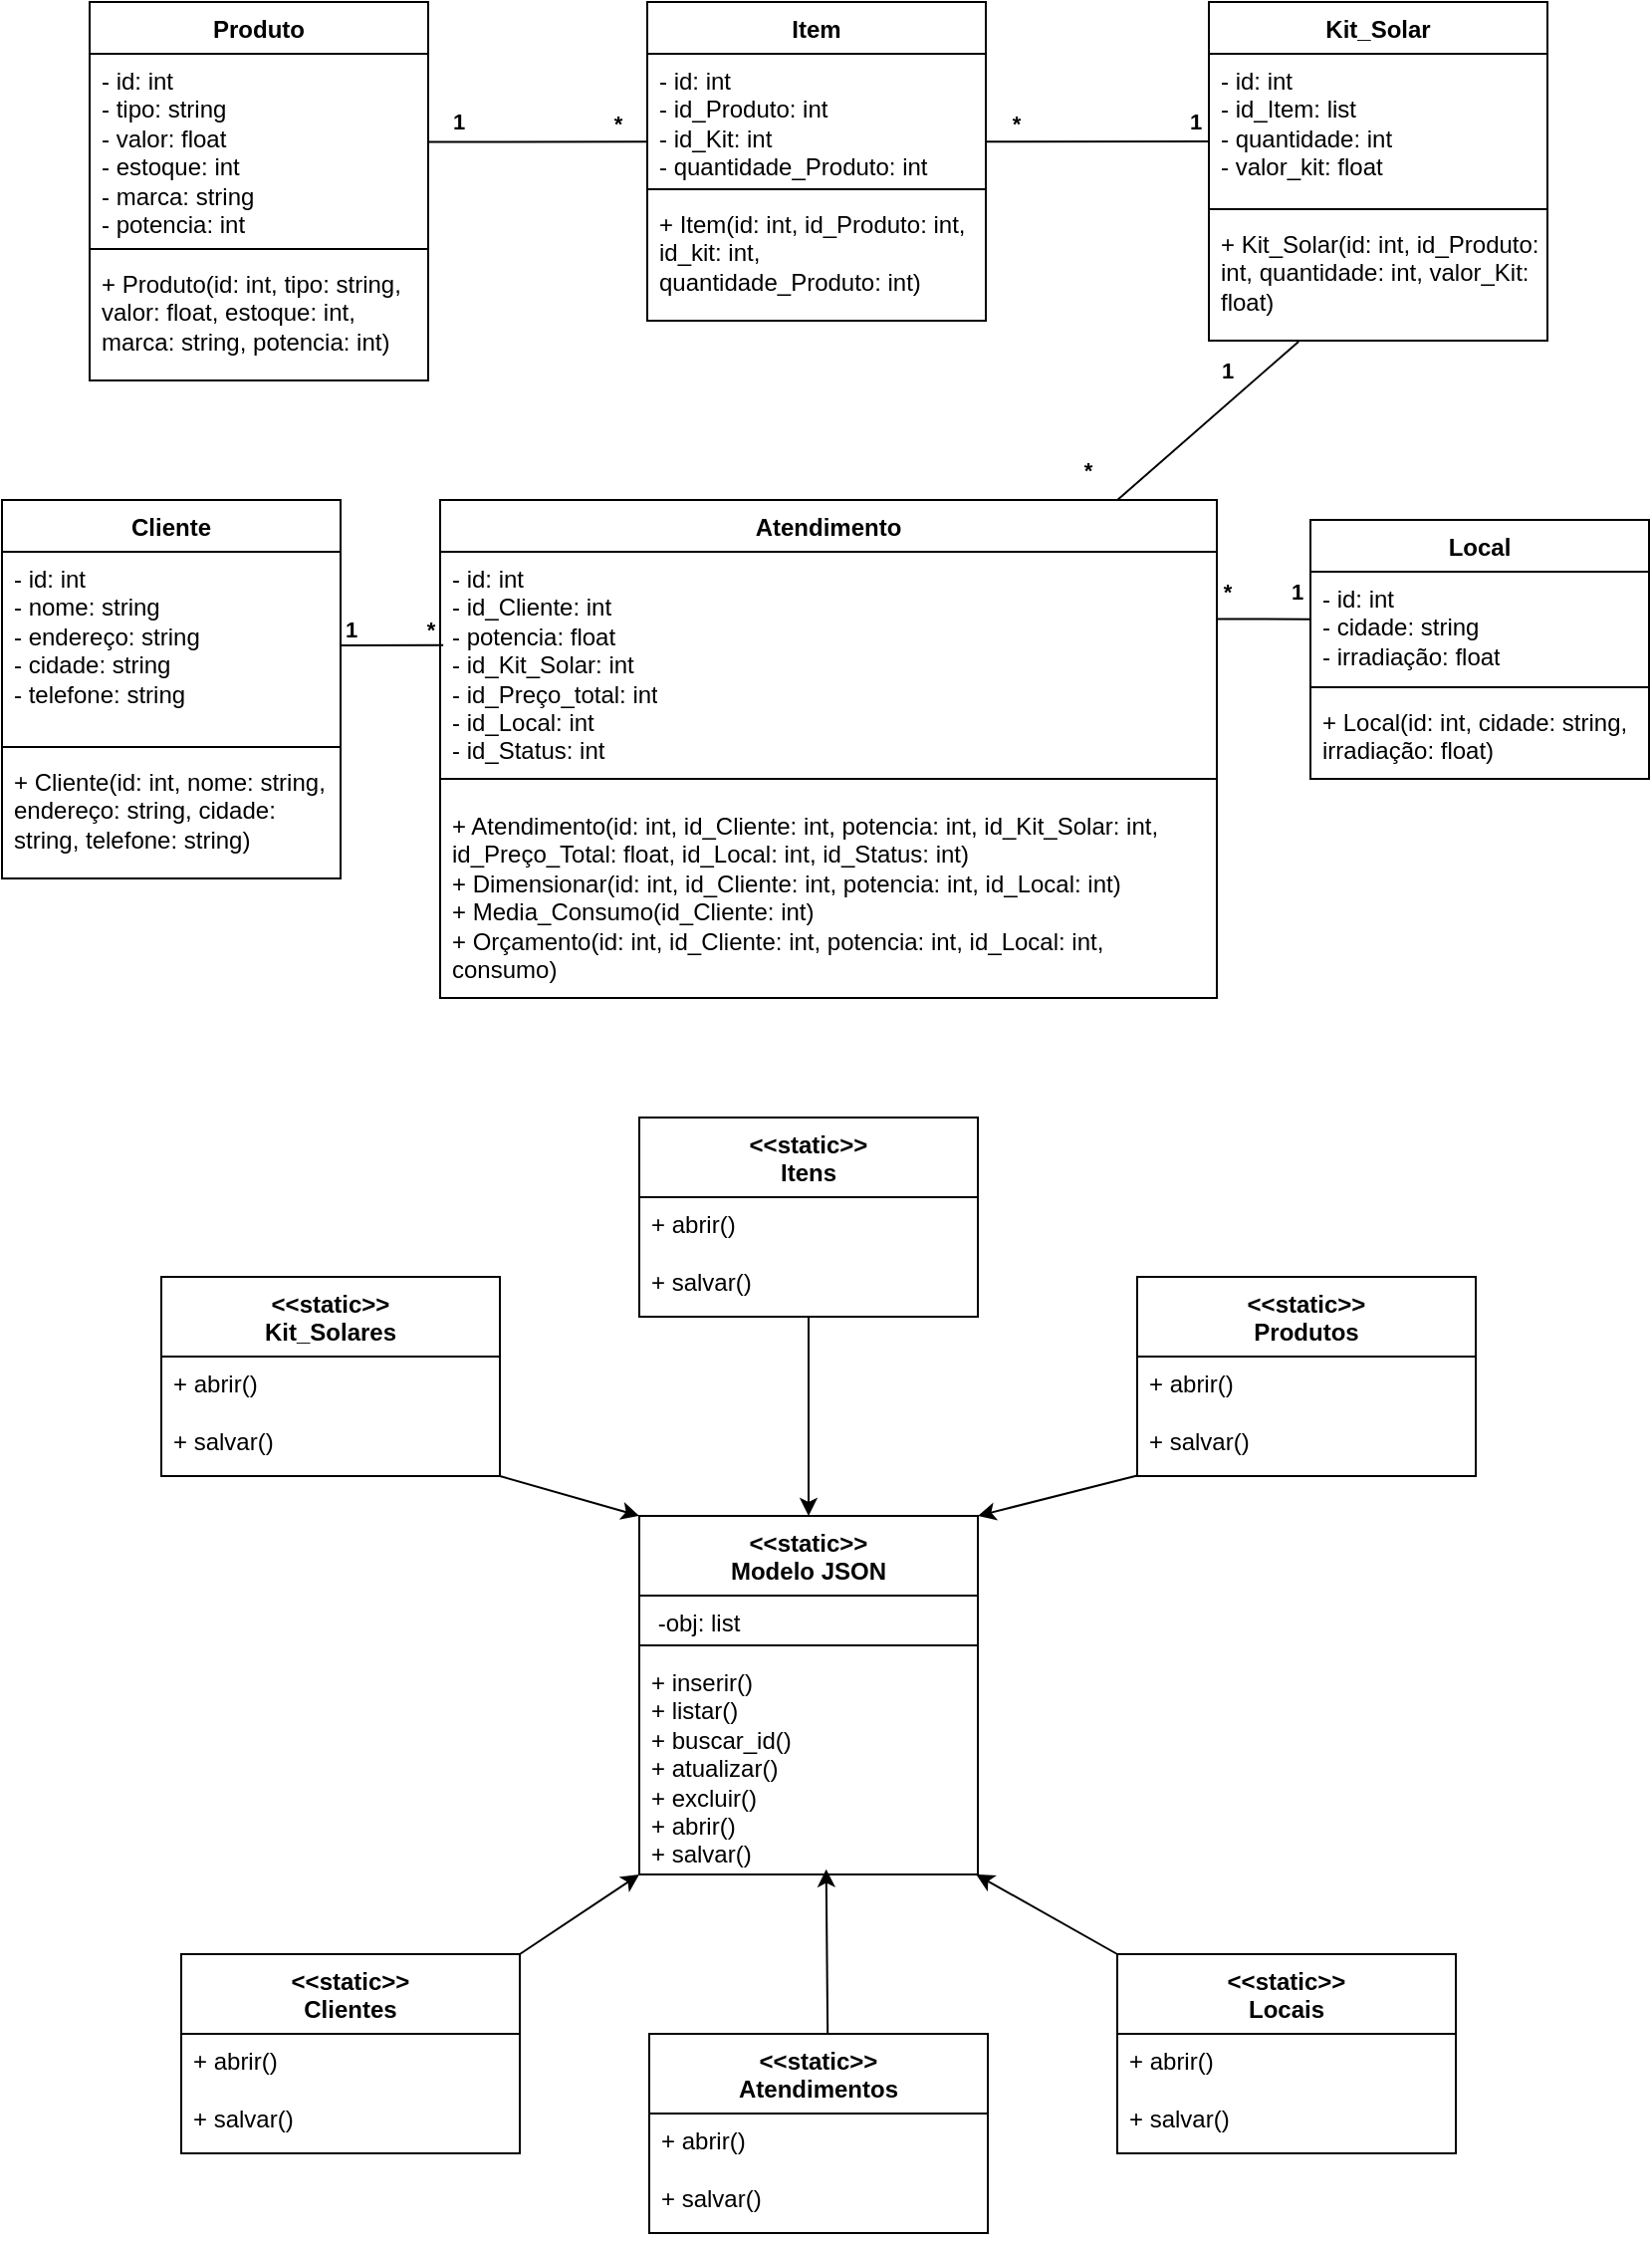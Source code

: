 <mxfile version="26.0.10">
  <diagram name="Página-1" id="raROPL-AR90-nA5Fcj93">
    <mxGraphModel dx="2390" dy="1230" grid="1" gridSize="10" guides="1" tooltips="1" connect="1" arrows="1" fold="1" page="1" pageScale="1" pageWidth="827" pageHeight="1169" math="0" shadow="0">
      <root>
        <mxCell id="0" />
        <mxCell id="1" parent="0" />
        <mxCell id="iQFdlbuYNqTvTdsV16da-6" value="Local" style="swimlane;fontStyle=1;align=center;verticalAlign=top;childLayout=stackLayout;horizontal=1;startSize=26;horizontalStack=0;resizeParent=1;resizeParentMax=0;resizeLast=0;collapsible=1;marginBottom=0;whiteSpace=wrap;html=1;" parent="1" vertex="1">
          <mxGeometry x="657" y="300" width="170" height="130" as="geometry" />
        </mxCell>
        <mxCell id="iQFdlbuYNqTvTdsV16da-7" value="- id: int&lt;div&gt;- cidade: string&lt;/div&gt;&lt;div&gt;- irradiação: float&lt;/div&gt;" style="text;strokeColor=none;fillColor=none;align=left;verticalAlign=top;spacingLeft=4;spacingRight=4;overflow=hidden;rotatable=0;points=[[0,0.5],[1,0.5]];portConstraint=eastwest;whiteSpace=wrap;html=1;" parent="iQFdlbuYNqTvTdsV16da-6" vertex="1">
          <mxGeometry y="26" width="170" height="54" as="geometry" />
        </mxCell>
        <mxCell id="iQFdlbuYNqTvTdsV16da-8" value="" style="line;strokeWidth=1;fillColor=none;align=left;verticalAlign=middle;spacingTop=-1;spacingLeft=3;spacingRight=3;rotatable=0;labelPosition=right;points=[];portConstraint=eastwest;strokeColor=inherit;" parent="iQFdlbuYNqTvTdsV16da-6" vertex="1">
          <mxGeometry y="80" width="170" height="8" as="geometry" />
        </mxCell>
        <mxCell id="iQFdlbuYNqTvTdsV16da-9" value="+ Local(id: int, cidade: string, irradiação: float)" style="text;strokeColor=none;fillColor=none;align=left;verticalAlign=top;spacingLeft=4;spacingRight=4;overflow=hidden;rotatable=0;points=[[0,0.5],[1,0.5]];portConstraint=eastwest;whiteSpace=wrap;html=1;" parent="iQFdlbuYNqTvTdsV16da-6" vertex="1">
          <mxGeometry y="88" width="170" height="42" as="geometry" />
        </mxCell>
        <mxCell id="iQFdlbuYNqTvTdsV16da-11" value="&amp;lt;&amp;lt;static&amp;gt;&amp;gt;&lt;div&gt;Modelo JSON&lt;/div&gt;" style="swimlane;fontStyle=1;align=center;verticalAlign=top;childLayout=stackLayout;horizontal=1;startSize=40;horizontalStack=0;resizeParent=1;resizeParentMax=0;resizeLast=0;collapsible=1;marginBottom=0;whiteSpace=wrap;html=1;" parent="1" vertex="1">
          <mxGeometry x="320" y="800" width="170" height="180" as="geometry" />
        </mxCell>
        <mxCell id="iQFdlbuYNqTvTdsV16da-12" value="&amp;nbsp;-obj: list" style="text;strokeColor=none;fillColor=none;align=left;verticalAlign=top;spacingLeft=4;spacingRight=4;overflow=hidden;rotatable=0;points=[[0,0.5],[1,0.5]];portConstraint=eastwest;whiteSpace=wrap;html=1;" parent="iQFdlbuYNqTvTdsV16da-11" vertex="1">
          <mxGeometry y="40" width="170" height="20" as="geometry" />
        </mxCell>
        <mxCell id="iQFdlbuYNqTvTdsV16da-13" value="" style="line;strokeWidth=1;fillColor=none;align=left;verticalAlign=middle;spacingTop=-1;spacingLeft=3;spacingRight=3;rotatable=0;labelPosition=right;points=[];portConstraint=eastwest;strokeColor=inherit;" parent="iQFdlbuYNqTvTdsV16da-11" vertex="1">
          <mxGeometry y="60" width="170" height="10" as="geometry" />
        </mxCell>
        <mxCell id="iQFdlbuYNqTvTdsV16da-14" value="+ inserir()&lt;div&gt;+ listar()&lt;/div&gt;&lt;div&gt;+ buscar_id()&lt;/div&gt;&lt;div&gt;+ atualizar()&lt;/div&gt;&lt;div&gt;+ excluir()&lt;/div&gt;&lt;div&gt;+ abrir()&lt;/div&gt;&lt;div&gt;+ salvar()&lt;/div&gt;&lt;div&gt;&lt;br&gt;&lt;/div&gt;" style="text;strokeColor=none;fillColor=none;align=left;verticalAlign=top;spacingLeft=4;spacingRight=4;overflow=hidden;rotatable=0;points=[[0,0.5],[1,0.5]];portConstraint=eastwest;whiteSpace=wrap;html=1;" parent="iQFdlbuYNqTvTdsV16da-11" vertex="1">
          <mxGeometry y="70" width="170" height="110" as="geometry" />
        </mxCell>
        <mxCell id="iQFdlbuYNqTvTdsV16da-23" style="rounded=0;orthogonalLoop=1;jettySize=auto;html=1;exitX=0;exitY=0;exitDx=0;exitDy=0;entryX=0.995;entryY=1;entryDx=0;entryDy=0;entryPerimeter=0;" parent="1" source="iQFdlbuYNqTvTdsV16da-19" target="iQFdlbuYNqTvTdsV16da-14" edge="1">
          <mxGeometry relative="1" as="geometry">
            <mxPoint x="480" y="1010" as="targetPoint" />
          </mxGeometry>
        </mxCell>
        <mxCell id="iQFdlbuYNqTvTdsV16da-19" value="&amp;lt;&amp;lt;static&amp;gt;&amp;gt;&lt;div&gt;Locais&lt;/div&gt;" style="swimlane;fontStyle=1;align=center;verticalAlign=top;childLayout=stackLayout;horizontal=1;startSize=40;horizontalStack=0;resizeParent=1;resizeParentMax=0;resizeLast=0;collapsible=1;marginBottom=0;whiteSpace=wrap;html=1;" parent="1" vertex="1">
          <mxGeometry x="560" y="1020" width="170" height="100" as="geometry" />
        </mxCell>
        <mxCell id="iQFdlbuYNqTvTdsV16da-22" value="&lt;div&gt;+ abrir()&lt;/div&gt;&lt;div&gt;&lt;br&gt;&lt;/div&gt;&lt;div&gt;+ salvar()&lt;/div&gt;&lt;div&gt;&lt;br&gt;&lt;/div&gt;" style="text;strokeColor=none;fillColor=none;align=left;verticalAlign=top;spacingLeft=4;spacingRight=4;overflow=hidden;rotatable=0;points=[[0,0.5],[1,0.5]];portConstraint=eastwest;whiteSpace=wrap;html=1;" parent="iQFdlbuYNqTvTdsV16da-19" vertex="1">
          <mxGeometry y="40" width="170" height="60" as="geometry" />
        </mxCell>
        <mxCell id="iQFdlbuYNqTvTdsV16da-24" value="Produto" style="swimlane;fontStyle=1;align=center;verticalAlign=top;childLayout=stackLayout;horizontal=1;startSize=26;horizontalStack=0;resizeParent=1;resizeParentMax=0;resizeLast=0;collapsible=1;marginBottom=0;whiteSpace=wrap;html=1;" parent="1" vertex="1">
          <mxGeometry x="44" y="40" width="170" height="190" as="geometry" />
        </mxCell>
        <mxCell id="iQFdlbuYNqTvTdsV16da-25" value="- id: int&lt;div&gt;- tipo: string&lt;/div&gt;&lt;div&gt;- valor: float&lt;/div&gt;&lt;div&gt;- estoque: int&lt;/div&gt;&lt;div&gt;- marca: string&lt;/div&gt;&lt;div&gt;- potencia: int&lt;/div&gt;" style="text;strokeColor=none;fillColor=none;align=left;verticalAlign=top;spacingLeft=4;spacingRight=4;overflow=hidden;rotatable=0;points=[[0,0.5],[1,0.5]];portConstraint=eastwest;whiteSpace=wrap;html=1;" parent="iQFdlbuYNqTvTdsV16da-24" vertex="1">
          <mxGeometry y="26" width="170" height="94" as="geometry" />
        </mxCell>
        <mxCell id="iQFdlbuYNqTvTdsV16da-26" value="" style="line;strokeWidth=1;fillColor=none;align=left;verticalAlign=middle;spacingTop=-1;spacingLeft=3;spacingRight=3;rotatable=0;labelPosition=right;points=[];portConstraint=eastwest;strokeColor=inherit;" parent="iQFdlbuYNqTvTdsV16da-24" vertex="1">
          <mxGeometry y="120" width="170" height="8" as="geometry" />
        </mxCell>
        <mxCell id="iQFdlbuYNqTvTdsV16da-27" value="+ Produto(id: int, tipo: string, valor: float, estoque: int, marca: string, potencia: int)" style="text;strokeColor=none;fillColor=none;align=left;verticalAlign=top;spacingLeft=4;spacingRight=4;overflow=hidden;rotatable=0;points=[[0,0.5],[1,0.5]];portConstraint=eastwest;whiteSpace=wrap;html=1;" parent="iQFdlbuYNqTvTdsV16da-24" vertex="1">
          <mxGeometry y="128" width="170" height="62" as="geometry" />
        </mxCell>
        <mxCell id="iQFdlbuYNqTvTdsV16da-28" value="&amp;lt;&amp;lt;static&amp;gt;&amp;gt;&lt;div&gt;Produtos&lt;/div&gt;" style="swimlane;fontStyle=1;align=center;verticalAlign=top;childLayout=stackLayout;horizontal=1;startSize=40;horizontalStack=0;resizeParent=1;resizeParentMax=0;resizeLast=0;collapsible=1;marginBottom=0;whiteSpace=wrap;html=1;" parent="1" vertex="1">
          <mxGeometry x="570" y="680" width="170" height="100" as="geometry" />
        </mxCell>
        <mxCell id="iQFdlbuYNqTvTdsV16da-29" value="&lt;div&gt;+ abrir()&lt;/div&gt;&lt;div&gt;&lt;br&gt;&lt;/div&gt;&lt;div&gt;+ salvar()&lt;/div&gt;&lt;div&gt;&lt;br&gt;&lt;/div&gt;" style="text;strokeColor=none;fillColor=none;align=left;verticalAlign=top;spacingLeft=4;spacingRight=4;overflow=hidden;rotatable=0;points=[[0,0.5],[1,0.5]];portConstraint=eastwest;whiteSpace=wrap;html=1;" parent="iQFdlbuYNqTvTdsV16da-28" vertex="1">
          <mxGeometry y="40" width="170" height="60" as="geometry" />
        </mxCell>
        <mxCell id="iQFdlbuYNqTvTdsV16da-30" style="rounded=0;orthogonalLoop=1;jettySize=auto;html=1;exitX=0.003;exitY=0.994;exitDx=0;exitDy=0;entryX=1;entryY=0;entryDx=0;entryDy=0;exitPerimeter=0;" parent="1" source="iQFdlbuYNqTvTdsV16da-29" target="iQFdlbuYNqTvTdsV16da-11" edge="1">
          <mxGeometry relative="1" as="geometry">
            <mxPoint x="500.0" y="800" as="targetPoint" />
          </mxGeometry>
        </mxCell>
        <mxCell id="iQFdlbuYNqTvTdsV16da-31" value="Item" style="swimlane;fontStyle=1;align=center;verticalAlign=top;childLayout=stackLayout;horizontal=1;startSize=26;horizontalStack=0;resizeParent=1;resizeParentMax=0;resizeLast=0;collapsible=1;marginBottom=0;whiteSpace=wrap;html=1;" parent="1" vertex="1">
          <mxGeometry x="324" y="40" width="170" height="160" as="geometry" />
        </mxCell>
        <mxCell id="iQFdlbuYNqTvTdsV16da-32" value="- id: int&lt;div&gt;- id_Produto&lt;span style=&quot;background-color: transparent; color: light-dark(rgb(0, 0, 0), rgb(255, 255, 255));&quot;&gt;: int&lt;/span&gt;&lt;/div&gt;&lt;div&gt;&lt;span style=&quot;background-color: transparent; color: light-dark(rgb(0, 0, 0), rgb(255, 255, 255));&quot;&gt;- id_Kit: int&lt;/span&gt;&lt;/div&gt;&lt;div&gt;- quantidade_Produto: int&lt;/div&gt;&lt;div&gt;&lt;br&gt;&lt;/div&gt;" style="text;strokeColor=none;fillColor=none;align=left;verticalAlign=top;spacingLeft=4;spacingRight=4;overflow=hidden;rotatable=0;points=[[0,0.5],[1,0.5]];portConstraint=eastwest;whiteSpace=wrap;html=1;" parent="iQFdlbuYNqTvTdsV16da-31" vertex="1">
          <mxGeometry y="26" width="170" height="64" as="geometry" />
        </mxCell>
        <mxCell id="iQFdlbuYNqTvTdsV16da-33" value="" style="line;strokeWidth=1;fillColor=none;align=left;verticalAlign=middle;spacingTop=-1;spacingLeft=3;spacingRight=3;rotatable=0;labelPosition=right;points=[];portConstraint=eastwest;strokeColor=inherit;" parent="iQFdlbuYNqTvTdsV16da-31" vertex="1">
          <mxGeometry y="90" width="170" height="8" as="geometry" />
        </mxCell>
        <mxCell id="iQFdlbuYNqTvTdsV16da-34" value="+ Item(id: int, id_Produto: int, id_kit: int, quantidade_Produto: int)" style="text;strokeColor=none;fillColor=none;align=left;verticalAlign=top;spacingLeft=4;spacingRight=4;overflow=hidden;rotatable=0;points=[[0,0.5],[1,0.5]];portConstraint=eastwest;whiteSpace=wrap;html=1;" parent="iQFdlbuYNqTvTdsV16da-31" vertex="1">
          <mxGeometry y="98" width="170" height="62" as="geometry" />
        </mxCell>
        <mxCell id="iQFdlbuYNqTvTdsV16da-37" style="edgeStyle=orthogonalEdgeStyle;rounded=0;orthogonalLoop=1;jettySize=auto;html=1;exitX=0.5;exitY=1;exitDx=0;exitDy=0;" parent="1" source="iQFdlbuYNqTvTdsV16da-35" target="iQFdlbuYNqTvTdsV16da-11" edge="1">
          <mxGeometry relative="1" as="geometry" />
        </mxCell>
        <mxCell id="iQFdlbuYNqTvTdsV16da-35" value="&amp;lt;&amp;lt;static&amp;gt;&amp;gt;&lt;div&gt;Itens&lt;/div&gt;" style="swimlane;fontStyle=1;align=center;verticalAlign=top;childLayout=stackLayout;horizontal=1;startSize=40;horizontalStack=0;resizeParent=1;resizeParentMax=0;resizeLast=0;collapsible=1;marginBottom=0;whiteSpace=wrap;html=1;" parent="1" vertex="1">
          <mxGeometry x="320" y="600" width="170" height="100" as="geometry" />
        </mxCell>
        <mxCell id="iQFdlbuYNqTvTdsV16da-36" value="&lt;div&gt;+ abrir()&lt;/div&gt;&lt;div&gt;&lt;br&gt;&lt;/div&gt;&lt;div&gt;+ salvar()&lt;/div&gt;&lt;div&gt;&lt;br&gt;&lt;/div&gt;" style="text;strokeColor=none;fillColor=none;align=left;verticalAlign=top;spacingLeft=4;spacingRight=4;overflow=hidden;rotatable=0;points=[[0,0.5],[1,0.5]];portConstraint=eastwest;whiteSpace=wrap;html=1;" parent="iQFdlbuYNqTvTdsV16da-35" vertex="1">
          <mxGeometry y="40" width="170" height="60" as="geometry" />
        </mxCell>
        <mxCell id="iQFdlbuYNqTvTdsV16da-38" value="Kit_Solar" style="swimlane;fontStyle=1;align=center;verticalAlign=top;childLayout=stackLayout;horizontal=1;startSize=26;horizontalStack=0;resizeParent=1;resizeParentMax=0;resizeLast=0;collapsible=1;marginBottom=0;whiteSpace=wrap;html=1;" parent="1" vertex="1">
          <mxGeometry x="606" y="40" width="170" height="170" as="geometry" />
        </mxCell>
        <mxCell id="iQFdlbuYNqTvTdsV16da-39" value="- id: int&lt;div&gt;- id_Item: list&lt;/div&gt;&lt;div&gt;- quantidade: int&lt;/div&gt;&lt;div&gt;- valor_kit: float&lt;/div&gt;&lt;div&gt;&lt;br&gt;&lt;/div&gt;" style="text;strokeColor=none;fillColor=none;align=left;verticalAlign=top;spacingLeft=4;spacingRight=4;overflow=hidden;rotatable=0;points=[[0,0.5],[1,0.5]];portConstraint=eastwest;whiteSpace=wrap;html=1;" parent="iQFdlbuYNqTvTdsV16da-38" vertex="1">
          <mxGeometry y="26" width="170" height="74" as="geometry" />
        </mxCell>
        <mxCell id="iQFdlbuYNqTvTdsV16da-40" value="" style="line;strokeWidth=1;fillColor=none;align=left;verticalAlign=middle;spacingTop=-1;spacingLeft=3;spacingRight=3;rotatable=0;labelPosition=right;points=[];portConstraint=eastwest;strokeColor=inherit;" parent="iQFdlbuYNqTvTdsV16da-38" vertex="1">
          <mxGeometry y="100" width="170" height="8" as="geometry" />
        </mxCell>
        <mxCell id="iQFdlbuYNqTvTdsV16da-41" value="+ Kit_Solar(id: int, id_Produto: int, quantidade: int, valor_Kit: float)" style="text;strokeColor=none;fillColor=none;align=left;verticalAlign=top;spacingLeft=4;spacingRight=4;overflow=hidden;rotatable=0;points=[[0,0.5],[1,0.5]];portConstraint=eastwest;whiteSpace=wrap;html=1;" parent="iQFdlbuYNqTvTdsV16da-38" vertex="1">
          <mxGeometry y="108" width="170" height="62" as="geometry" />
        </mxCell>
        <mxCell id="iQFdlbuYNqTvTdsV16da-42" value="&amp;lt;&amp;lt;static&amp;gt;&amp;gt;&lt;div&gt;Kit_Solares&lt;/div&gt;" style="swimlane;fontStyle=1;align=center;verticalAlign=top;childLayout=stackLayout;horizontal=1;startSize=40;horizontalStack=0;resizeParent=1;resizeParentMax=0;resizeLast=0;collapsible=1;marginBottom=0;whiteSpace=wrap;html=1;" parent="1" vertex="1">
          <mxGeometry x="80" y="680" width="170" height="100" as="geometry" />
        </mxCell>
        <mxCell id="iQFdlbuYNqTvTdsV16da-43" value="&lt;div&gt;+ abrir()&lt;/div&gt;&lt;div&gt;&lt;br&gt;&lt;/div&gt;&lt;div&gt;+ salvar()&lt;/div&gt;&lt;div&gt;&lt;br&gt;&lt;/div&gt;" style="text;strokeColor=none;fillColor=none;align=left;verticalAlign=top;spacingLeft=4;spacingRight=4;overflow=hidden;rotatable=0;points=[[0,0.5],[1,0.5]];portConstraint=eastwest;whiteSpace=wrap;html=1;" parent="iQFdlbuYNqTvTdsV16da-42" vertex="1">
          <mxGeometry y="40" width="170" height="60" as="geometry" />
        </mxCell>
        <mxCell id="iQFdlbuYNqTvTdsV16da-44" style="rounded=0;orthogonalLoop=1;jettySize=auto;html=1;exitX=1;exitY=1;exitDx=0;exitDy=0;entryX=0;entryY=0;entryDx=0;entryDy=0;" parent="1" source="iQFdlbuYNqTvTdsV16da-42" target="iQFdlbuYNqTvTdsV16da-11" edge="1">
          <mxGeometry relative="1" as="geometry" />
        </mxCell>
        <mxCell id="K4epWRoawKhQq49OXqEP-1" value="Cliente" style="swimlane;fontStyle=1;align=center;verticalAlign=top;childLayout=stackLayout;horizontal=1;startSize=26;horizontalStack=0;resizeParent=1;resizeParentMax=0;resizeLast=0;collapsible=1;marginBottom=0;whiteSpace=wrap;html=1;" parent="1" vertex="1">
          <mxGeometry y="290" width="170" height="190" as="geometry" />
        </mxCell>
        <mxCell id="K4epWRoawKhQq49OXqEP-2" value="- id: int&lt;div&gt;- nome: string&lt;/div&gt;&lt;div&gt;- endereço: string&lt;/div&gt;&lt;div&gt;- cidade: string&lt;/div&gt;&lt;div&gt;- telefone: string&lt;/div&gt;&lt;div&gt;&lt;br&gt;&lt;/div&gt;&lt;div&gt;&lt;br&gt;&lt;/div&gt;" style="text;strokeColor=none;fillColor=none;align=left;verticalAlign=top;spacingLeft=4;spacingRight=4;overflow=hidden;rotatable=0;points=[[0,0.5],[1,0.5]];portConstraint=eastwest;whiteSpace=wrap;html=1;" parent="K4epWRoawKhQq49OXqEP-1" vertex="1">
          <mxGeometry y="26" width="170" height="94" as="geometry" />
        </mxCell>
        <mxCell id="K4epWRoawKhQq49OXqEP-3" value="" style="line;strokeWidth=1;fillColor=none;align=left;verticalAlign=middle;spacingTop=-1;spacingLeft=3;spacingRight=3;rotatable=0;labelPosition=right;points=[];portConstraint=eastwest;strokeColor=inherit;" parent="K4epWRoawKhQq49OXqEP-1" vertex="1">
          <mxGeometry y="120" width="170" height="8" as="geometry" />
        </mxCell>
        <mxCell id="K4epWRoawKhQq49OXqEP-4" value="+ Cliente(id: int, nome: string, endereço: string, cidade: string, telefone: string)" style="text;strokeColor=none;fillColor=none;align=left;verticalAlign=top;spacingLeft=4;spacingRight=4;overflow=hidden;rotatable=0;points=[[0,0.5],[1,0.5]];portConstraint=eastwest;whiteSpace=wrap;html=1;" parent="K4epWRoawKhQq49OXqEP-1" vertex="1">
          <mxGeometry y="128" width="170" height="62" as="geometry" />
        </mxCell>
        <mxCell id="K4epWRoawKhQq49OXqEP-5" value="&amp;lt;&amp;lt;static&amp;gt;&amp;gt;&lt;div&gt;Clientes&lt;/div&gt;" style="swimlane;fontStyle=1;align=center;verticalAlign=top;childLayout=stackLayout;horizontal=1;startSize=40;horizontalStack=0;resizeParent=1;resizeParentMax=0;resizeLast=0;collapsible=1;marginBottom=0;whiteSpace=wrap;html=1;" parent="1" vertex="1">
          <mxGeometry x="90" y="1020" width="170" height="100" as="geometry" />
        </mxCell>
        <mxCell id="K4epWRoawKhQq49OXqEP-6" value="&lt;div&gt;+ abrir()&lt;/div&gt;&lt;div&gt;&lt;br&gt;&lt;/div&gt;&lt;div&gt;+ salvar()&lt;/div&gt;&lt;div&gt;&lt;br&gt;&lt;/div&gt;" style="text;strokeColor=none;fillColor=none;align=left;verticalAlign=top;spacingLeft=4;spacingRight=4;overflow=hidden;rotatable=0;points=[[0,0.5],[1,0.5]];portConstraint=eastwest;whiteSpace=wrap;html=1;" parent="K4epWRoawKhQq49OXqEP-5" vertex="1">
          <mxGeometry y="40" width="170" height="60" as="geometry" />
        </mxCell>
        <mxCell id="K4epWRoawKhQq49OXqEP-7" style="rounded=0;orthogonalLoop=1;jettySize=auto;html=1;exitX=1;exitY=0;exitDx=0;exitDy=0;entryX=0;entryY=1;entryDx=0;entryDy=0;entryPerimeter=0;" parent="1" source="K4epWRoawKhQq49OXqEP-5" target="iQFdlbuYNqTvTdsV16da-14" edge="1">
          <mxGeometry relative="1" as="geometry" />
        </mxCell>
        <mxCell id="K4epWRoawKhQq49OXqEP-8" value="Atendimento" style="swimlane;fontStyle=1;align=center;verticalAlign=top;childLayout=stackLayout;horizontal=1;startSize=26;horizontalStack=0;resizeParent=1;resizeParentMax=0;resizeLast=0;collapsible=1;marginBottom=0;whiteSpace=wrap;html=1;" parent="1" vertex="1">
          <mxGeometry x="220" y="290" width="390" height="250" as="geometry" />
        </mxCell>
        <mxCell id="K4epWRoawKhQq49OXqEP-9" value="&lt;div&gt;&lt;div&gt;- id: int&lt;div&gt;- id_Cliente: int&lt;/div&gt;&lt;div&gt;- potencia: float&lt;/div&gt;&lt;div&gt;- id_Kit_Solar: int&lt;/div&gt;&lt;div&gt;- id_Preço_total: int&lt;/div&gt;&lt;div&gt;- id_Local: int&lt;/div&gt;&lt;div&gt;- id_Status: int&lt;/div&gt;&lt;div&gt;&lt;br&gt;&lt;/div&gt;&lt;/div&gt;&lt;/div&gt;" style="text;strokeColor=none;fillColor=none;align=left;verticalAlign=top;spacingLeft=4;spacingRight=4;overflow=hidden;rotatable=0;points=[[0,0.5],[1,0.5]];portConstraint=eastwest;whiteSpace=wrap;html=1;" parent="K4epWRoawKhQq49OXqEP-8" vertex="1">
          <mxGeometry y="26" width="390" height="104" as="geometry" />
        </mxCell>
        <mxCell id="K4epWRoawKhQq49OXqEP-10" value="" style="line;strokeWidth=1;fillColor=none;align=left;verticalAlign=middle;spacingTop=-1;spacingLeft=3;spacingRight=3;rotatable=0;labelPosition=right;points=[];portConstraint=eastwest;strokeColor=inherit;" parent="K4epWRoawKhQq49OXqEP-8" vertex="1">
          <mxGeometry y="130" width="390" height="20" as="geometry" />
        </mxCell>
        <mxCell id="K4epWRoawKhQq49OXqEP-11" value="+ Atendimento(id: int, id_Cliente: int, potencia: int, id_Kit_Solar: int, id_Preço_Total: float, id_Local: int, id_Status: int)&lt;div&gt;+ Dimensionar(id: int, id_Cliente: int, potencia: int, id_Local: int)&lt;/div&gt;&lt;div&gt;+ Media_Consumo(id_Cliente: int)&lt;/div&gt;&lt;div&gt;+ Orçamento(&lt;span style=&quot;background-color: transparent; color: light-dark(rgb(0, 0, 0), rgb(255, 255, 255));&quot;&gt;id: int, id_Cliente: int, potencia: int, id_Local: int, consumo)&lt;/span&gt;&lt;/div&gt;" style="text;strokeColor=none;fillColor=none;align=left;verticalAlign=top;spacingLeft=4;spacingRight=4;overflow=hidden;rotatable=0;points=[[0,0.5],[1,0.5]];portConstraint=eastwest;whiteSpace=wrap;html=1;" parent="K4epWRoawKhQq49OXqEP-8" vertex="1">
          <mxGeometry y="150" width="390" height="100" as="geometry" />
        </mxCell>
        <mxCell id="HJZy821GtSDP_Wi-4LAA-1" value="" style="rounded=0;orthogonalLoop=1;jettySize=auto;html=1;endArrow=none;startFill=0;exitX=1.002;exitY=0.471;exitDx=0;exitDy=0;exitPerimeter=0;entryX=0.001;entryY=0.69;entryDx=0;entryDy=0;entryPerimeter=0;" edge="1" parent="1" source="iQFdlbuYNqTvTdsV16da-25" target="iQFdlbuYNqTvTdsV16da-32">
          <mxGeometry relative="1" as="geometry">
            <mxPoint x="323" y="110" as="targetPoint" />
          </mxGeometry>
        </mxCell>
        <mxCell id="HJZy821GtSDP_Wi-4LAA-2" style="rounded=0;orthogonalLoop=1;jettySize=auto;html=1;exitX=0.997;exitY=0.69;exitDx=0;exitDy=0;entryX=0;entryY=0.595;entryDx=0;entryDy=0;endArrow=none;startFill=0;exitPerimeter=0;entryPerimeter=0;" edge="1" parent="1" source="iQFdlbuYNqTvTdsV16da-32" target="iQFdlbuYNqTvTdsV16da-39">
          <mxGeometry relative="1" as="geometry" />
        </mxCell>
        <mxCell id="HJZy821GtSDP_Wi-4LAA-3" value="1" style="text;strokeColor=none;fillColor=none;html=1;fontSize=11;fontStyle=1;verticalAlign=middle;align=center;fontFamily=Helvetica;fontColor=default;labelBackgroundColor=default;" vertex="1" parent="1">
          <mxGeometry x="224" y="95" width="10" height="10" as="geometry" />
        </mxCell>
        <mxCell id="HJZy821GtSDP_Wi-4LAA-4" value="*" style="text;strokeColor=none;fillColor=none;html=1;fontSize=11;fontStyle=1;verticalAlign=middle;align=center;fontFamily=Helvetica;fontColor=default;labelBackgroundColor=default;" vertex="1" parent="1">
          <mxGeometry x="304" y="96" width="10" height="10" as="geometry" />
        </mxCell>
        <mxCell id="HJZy821GtSDP_Wi-4LAA-5" value="*" style="text;strokeColor=none;fillColor=none;html=1;fontSize=11;fontStyle=1;verticalAlign=middle;align=center;fontFamily=Helvetica;fontColor=default;labelBackgroundColor=default;" vertex="1" parent="1">
          <mxGeometry x="504" y="96" width="10" height="10" as="geometry" />
        </mxCell>
        <mxCell id="HJZy821GtSDP_Wi-4LAA-6" value="1" style="text;strokeColor=none;fillColor=none;html=1;fontSize=11;fontStyle=1;verticalAlign=middle;align=center;fontFamily=Helvetica;fontColor=default;labelBackgroundColor=default;" vertex="1" parent="1">
          <mxGeometry x="594" y="95" width="10" height="10" as="geometry" />
        </mxCell>
        <mxCell id="HJZy821GtSDP_Wi-4LAA-7" style="edgeStyle=none;shape=connector;rounded=0;orthogonalLoop=1;jettySize=auto;html=1;exitX=0.001;exitY=0.441;exitDx=0;exitDy=0;strokeColor=default;align=center;verticalAlign=middle;fontFamily=Helvetica;fontSize=11;fontColor=default;labelBackgroundColor=default;startFill=0;endArrow=none;exitPerimeter=0;entryX=1;entryY=0.325;entryDx=0;entryDy=0;entryPerimeter=0;" edge="1" parent="1" source="iQFdlbuYNqTvTdsV16da-7" target="K4epWRoawKhQq49OXqEP-9">
          <mxGeometry relative="1" as="geometry">
            <mxPoint x="655" y="340" as="targetPoint" />
          </mxGeometry>
        </mxCell>
        <mxCell id="HJZy821GtSDP_Wi-4LAA-10" style="edgeStyle=none;shape=connector;rounded=0;orthogonalLoop=1;jettySize=auto;html=1;exitX=1;exitY=0.5;exitDx=0;exitDy=0;entryX=0.004;entryY=0.451;entryDx=0;entryDy=0;strokeColor=default;align=center;verticalAlign=middle;fontFamily=Helvetica;fontSize=11;fontColor=default;labelBackgroundColor=default;startFill=0;endArrow=none;entryPerimeter=0;" edge="1" parent="1" source="K4epWRoawKhQq49OXqEP-2" target="K4epWRoawKhQq49OXqEP-9">
          <mxGeometry relative="1" as="geometry" />
        </mxCell>
        <mxCell id="HJZy821GtSDP_Wi-4LAA-11" value="1" style="text;strokeColor=none;fillColor=none;html=1;fontSize=11;fontStyle=1;verticalAlign=middle;align=center;fontFamily=Helvetica;fontColor=default;labelBackgroundColor=default;" vertex="1" parent="1">
          <mxGeometry x="170" y="350" width="10" height="10" as="geometry" />
        </mxCell>
        <mxCell id="HJZy821GtSDP_Wi-4LAA-12" value="*" style="text;strokeColor=none;fillColor=none;html=1;fontSize=11;fontStyle=1;verticalAlign=middle;align=center;fontFamily=Helvetica;fontColor=default;labelBackgroundColor=default;" vertex="1" parent="1">
          <mxGeometry x="210" y="350" width="10" height="10" as="geometry" />
        </mxCell>
        <mxCell id="HJZy821GtSDP_Wi-4LAA-15" value="*" style="text;strokeColor=none;fillColor=none;html=1;fontSize=11;fontStyle=1;verticalAlign=middle;align=center;fontFamily=Helvetica;fontColor=default;labelBackgroundColor=default;" vertex="1" parent="1">
          <mxGeometry x="610" y="331" width="10" height="10" as="geometry" />
        </mxCell>
        <mxCell id="HJZy821GtSDP_Wi-4LAA-16" value="1" style="text;strokeColor=none;fillColor=none;html=1;fontSize=11;fontStyle=1;verticalAlign=middle;align=center;fontFamily=Helvetica;fontColor=default;labelBackgroundColor=default;" vertex="1" parent="1">
          <mxGeometry x="645" y="331" width="10" height="10" as="geometry" />
        </mxCell>
        <mxCell id="HJZy821GtSDP_Wi-4LAA-17" value="&amp;lt;&amp;lt;static&amp;gt;&amp;gt;&lt;div&gt;Atendimentos&lt;/div&gt;" style="swimlane;fontStyle=1;align=center;verticalAlign=top;childLayout=stackLayout;horizontal=1;startSize=40;horizontalStack=0;resizeParent=1;resizeParentMax=0;resizeLast=0;collapsible=1;marginBottom=0;whiteSpace=wrap;html=1;" vertex="1" parent="1">
          <mxGeometry x="325" y="1060" width="170" height="100" as="geometry" />
        </mxCell>
        <mxCell id="HJZy821GtSDP_Wi-4LAA-18" value="&lt;div&gt;+ abrir()&lt;/div&gt;&lt;div&gt;&lt;br&gt;&lt;/div&gt;&lt;div&gt;+ salvar()&lt;/div&gt;&lt;div&gt;&lt;br&gt;&lt;/div&gt;" style="text;strokeColor=none;fillColor=none;align=left;verticalAlign=top;spacingLeft=4;spacingRight=4;overflow=hidden;rotatable=0;points=[[0,0.5],[1,0.5]];portConstraint=eastwest;whiteSpace=wrap;html=1;" vertex="1" parent="HJZy821GtSDP_Wi-4LAA-17">
          <mxGeometry y="40" width="170" height="60" as="geometry" />
        </mxCell>
        <mxCell id="HJZy821GtSDP_Wi-4LAA-19" style="rounded=0;orthogonalLoop=1;jettySize=auto;html=1;exitX=0.527;exitY=-0.001;exitDx=0;exitDy=0;entryX=0.552;entryY=0.976;entryDx=0;entryDy=0;entryPerimeter=0;exitPerimeter=0;" edge="1" parent="1" source="HJZy821GtSDP_Wi-4LAA-17" target="iQFdlbuYNqTvTdsV16da-14">
          <mxGeometry relative="1" as="geometry">
            <mxPoint x="499" y="990" as="targetPoint" />
            <mxPoint x="570" y="1030" as="sourcePoint" />
          </mxGeometry>
        </mxCell>
        <mxCell id="HJZy821GtSDP_Wi-4LAA-20" style="edgeStyle=none;shape=connector;rounded=0;orthogonalLoop=1;jettySize=auto;html=1;exitX=0.265;exitY=1.008;exitDx=0;exitDy=0;strokeColor=default;align=center;verticalAlign=middle;fontFamily=Helvetica;fontSize=11;fontColor=default;labelBackgroundColor=default;startFill=0;endArrow=none;exitPerimeter=0;entryX=0.872;entryY=0;entryDx=0;entryDy=0;entryPerimeter=0;" edge="1" parent="1" source="iQFdlbuYNqTvTdsV16da-41" target="K4epWRoawKhQq49OXqEP-8">
          <mxGeometry relative="1" as="geometry">
            <mxPoint x="607" y="270" as="sourcePoint" />
            <mxPoint x="560" y="270" as="targetPoint" />
          </mxGeometry>
        </mxCell>
        <mxCell id="HJZy821GtSDP_Wi-4LAA-21" value="1" style="text;strokeColor=none;fillColor=none;html=1;fontSize=11;fontStyle=1;verticalAlign=middle;align=center;fontFamily=Helvetica;fontColor=default;labelBackgroundColor=default;" vertex="1" parent="1">
          <mxGeometry x="610" y="220" width="10" height="10" as="geometry" />
        </mxCell>
        <mxCell id="HJZy821GtSDP_Wi-4LAA-22" value="*" style="text;strokeColor=none;fillColor=none;html=1;fontSize=11;fontStyle=1;verticalAlign=middle;align=center;fontFamily=Helvetica;fontColor=default;labelBackgroundColor=default;" vertex="1" parent="1">
          <mxGeometry x="540" y="270" width="10" height="10" as="geometry" />
        </mxCell>
      </root>
    </mxGraphModel>
  </diagram>
</mxfile>
